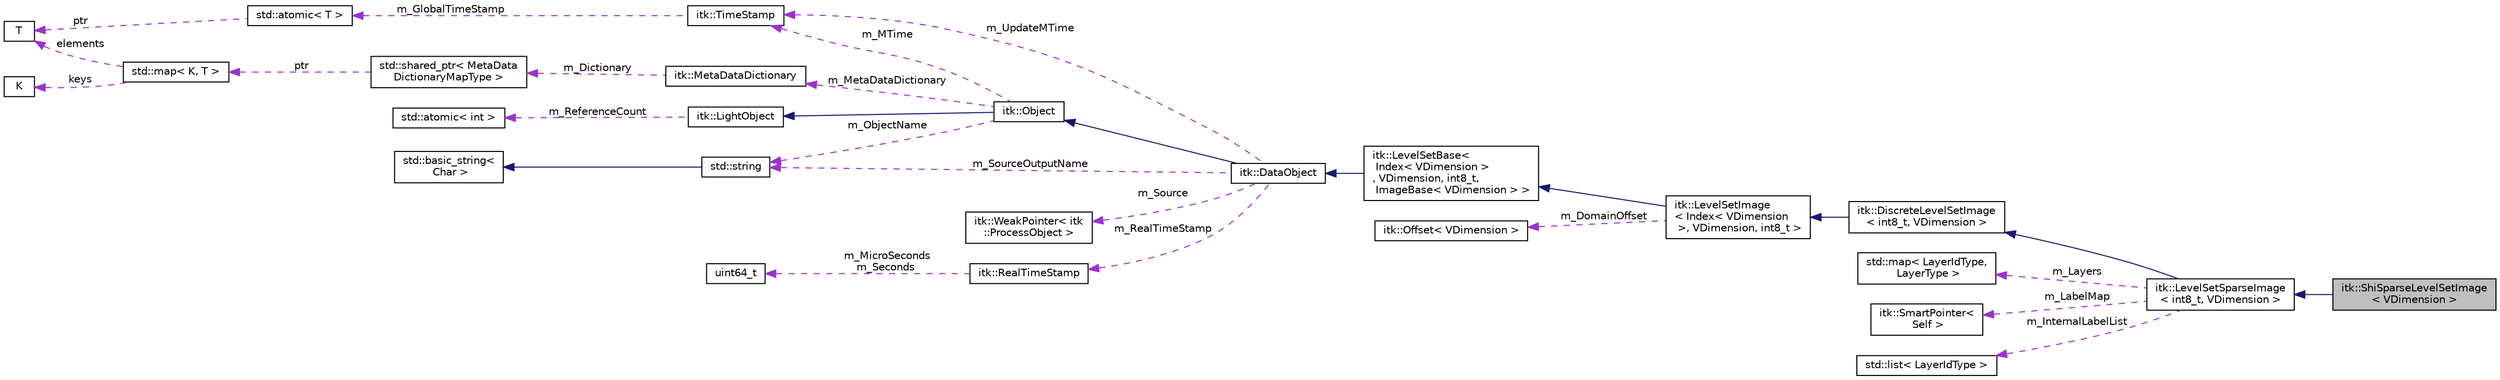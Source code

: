 digraph "itk::ShiSparseLevelSetImage&lt; VDimension &gt;"
{
 // LATEX_PDF_SIZE
  edge [fontname="Helvetica",fontsize="10",labelfontname="Helvetica",labelfontsize="10"];
  node [fontname="Helvetica",fontsize="10",shape=record];
  rankdir="LR";
  Node1 [label="itk::ShiSparseLevelSetImage\l\< VDimension \>",height=0.2,width=0.4,color="black", fillcolor="grey75", style="filled", fontcolor="black",tooltip="Derived class for the shi representation of level-set function."];
  Node2 -> Node1 [dir="back",color="midnightblue",fontsize="10",style="solid",fontname="Helvetica"];
  Node2 [label="itk::LevelSetSparseImage\l\< int8_t, VDimension \>",height=0.2,width=0.4,color="black", fillcolor="white", style="filled",URL="$classitk_1_1LevelSetSparseImage.html",tooltip=" "];
  Node3 -> Node2 [dir="back",color="midnightblue",fontsize="10",style="solid",fontname="Helvetica"];
  Node3 [label="itk::DiscreteLevelSetImage\l\< int8_t, VDimension \>",height=0.2,width=0.4,color="black", fillcolor="white", style="filled",URL="$classitk_1_1DiscreteLevelSetImage.html",tooltip=" "];
  Node4 -> Node3 [dir="back",color="midnightblue",fontsize="10",style="solid",fontname="Helvetica"];
  Node4 [label="itk::LevelSetImage\l\< Index\< VDimension\l \>, VDimension, int8_t \>",height=0.2,width=0.4,color="black", fillcolor="white", style="filled",URL="$classitk_1_1LevelSetImage.html",tooltip=" "];
  Node5 -> Node4 [dir="back",color="midnightblue",fontsize="10",style="solid",fontname="Helvetica"];
  Node5 [label="itk::LevelSetBase\<\l Index\< VDimension \>\l, VDimension, int8_t,\l ImageBase\< VDimension \> \>",height=0.2,width=0.4,color="black", fillcolor="white", style="filled",URL="$classitk_1_1LevelSetBase.html",tooltip=" "];
  Node6 -> Node5 [dir="back",color="midnightblue",fontsize="10",style="solid",fontname="Helvetica"];
  Node6 [label="itk::DataObject",height=0.2,width=0.4,color="black", fillcolor="white", style="filled",URL="$classitk_1_1DataObject.html",tooltip="Base class for all data objects in ITK."];
  Node7 -> Node6 [dir="back",color="midnightblue",fontsize="10",style="solid",fontname="Helvetica"];
  Node7 [label="itk::Object",height=0.2,width=0.4,color="black", fillcolor="white", style="filled",URL="$classitk_1_1Object.html",tooltip="Base class for most ITK classes."];
  Node8 -> Node7 [dir="back",color="midnightblue",fontsize="10",style="solid",fontname="Helvetica"];
  Node8 [label="itk::LightObject",height=0.2,width=0.4,color="black", fillcolor="white", style="filled",URL="$classitk_1_1LightObject.html",tooltip="Light weight base class for most itk classes."];
  Node9 -> Node8 [dir="back",color="darkorchid3",fontsize="10",style="dashed",label=" m_ReferenceCount" ,fontname="Helvetica"];
  Node9 [label="std::atomic\< int \>",height=0.2,width=0.4,color="black", fillcolor="white", style="filled",tooltip=" "];
  Node10 -> Node7 [dir="back",color="darkorchid3",fontsize="10",style="dashed",label=" m_MTime" ,fontname="Helvetica"];
  Node10 [label="itk::TimeStamp",height=0.2,width=0.4,color="black", fillcolor="white", style="filled",URL="$classitk_1_1TimeStamp.html",tooltip="Generate a unique, increasing time value."];
  Node11 -> Node10 [dir="back",color="darkorchid3",fontsize="10",style="dashed",label=" m_GlobalTimeStamp" ,fontname="Helvetica"];
  Node11 [label="std::atomic\< T \>",height=0.2,width=0.4,color="black", fillcolor="white", style="filled",tooltip=" "];
  Node12 -> Node11 [dir="back",color="darkorchid3",fontsize="10",style="dashed",label=" ptr" ,fontname="Helvetica"];
  Node12 [label="T",height=0.2,width=0.4,color="black", fillcolor="white", style="filled",tooltip=" "];
  Node13 -> Node7 [dir="back",color="darkorchid3",fontsize="10",style="dashed",label=" m_MetaDataDictionary" ,fontname="Helvetica"];
  Node13 [label="itk::MetaDataDictionary",height=0.2,width=0.4,color="black", fillcolor="white", style="filled",URL="$classitk_1_1MetaDataDictionary.html",tooltip="Provides a mechanism for storing a collection of arbitrary data types."];
  Node14 -> Node13 [dir="back",color="darkorchid3",fontsize="10",style="dashed",label=" m_Dictionary" ,fontname="Helvetica"];
  Node14 [label="std::shared_ptr\< MetaData\lDictionaryMapType \>",height=0.2,width=0.4,color="black", fillcolor="white", style="filled",tooltip=" "];
  Node15 -> Node14 [dir="back",color="darkorchid3",fontsize="10",style="dashed",label=" ptr" ,fontname="Helvetica"];
  Node15 [label="std::map\< K, T \>",height=0.2,width=0.4,color="black", fillcolor="white", style="filled",tooltip=" "];
  Node16 -> Node15 [dir="back",color="darkorchid3",fontsize="10",style="dashed",label=" keys" ,fontname="Helvetica"];
  Node16 [label="K",height=0.2,width=0.4,color="black", fillcolor="white", style="filled",tooltip=" "];
  Node12 -> Node15 [dir="back",color="darkorchid3",fontsize="10",style="dashed",label=" elements" ,fontname="Helvetica"];
  Node17 -> Node7 [dir="back",color="darkorchid3",fontsize="10",style="dashed",label=" m_ObjectName" ,fontname="Helvetica"];
  Node17 [label="std::string",height=0.2,width=0.4,color="black", fillcolor="white", style="filled",tooltip=" "];
  Node18 -> Node17 [dir="back",color="midnightblue",fontsize="10",style="solid",fontname="Helvetica"];
  Node18 [label="std::basic_string\<\l Char \>",height=0.2,width=0.4,color="black", fillcolor="white", style="filled",tooltip=" "];
  Node19 -> Node6 [dir="back",color="darkorchid3",fontsize="10",style="dashed",label=" m_Source" ,fontname="Helvetica"];
  Node19 [label="itk::WeakPointer\< itk\l::ProcessObject \>",height=0.2,width=0.4,color="black", fillcolor="white", style="filled",URL="$classitk_1_1WeakPointer.html",tooltip=" "];
  Node17 -> Node6 [dir="back",color="darkorchid3",fontsize="10",style="dashed",label=" m_SourceOutputName" ,fontname="Helvetica"];
  Node10 -> Node6 [dir="back",color="darkorchid3",fontsize="10",style="dashed",label=" m_UpdateMTime" ,fontname="Helvetica"];
  Node20 -> Node6 [dir="back",color="darkorchid3",fontsize="10",style="dashed",label=" m_RealTimeStamp" ,fontname="Helvetica"];
  Node20 [label="itk::RealTimeStamp",height=0.2,width=0.4,color="black", fillcolor="white", style="filled",URL="$classitk_1_1RealTimeStamp.html",tooltip="The RealTimeStamp is a data structure for representing time with high precision and a large dynamic r..."];
  Node21 -> Node20 [dir="back",color="darkorchid3",fontsize="10",style="dashed",label=" m_MicroSeconds\nm_Seconds" ,fontname="Helvetica"];
  Node21 [label="uint64_t",height=0.2,width=0.4,color="black", fillcolor="white", style="filled",tooltip=" "];
  Node22 -> Node4 [dir="back",color="darkorchid3",fontsize="10",style="dashed",label=" m_DomainOffset" ,fontname="Helvetica"];
  Node22 [label="itk::Offset\< VDimension \>",height=0.2,width=0.4,color="black", fillcolor="white", style="filled",URL="$structitk_1_1Offset.html",tooltip="Represent a n-dimensional offset between two n-dimensional indexes of n-dimensional image."];
  Node23 -> Node2 [dir="back",color="darkorchid3",fontsize="10",style="dashed",label=" m_Layers" ,fontname="Helvetica"];
  Node23 [label="std::map\< LayerIdType,\l LayerType \>",height=0.2,width=0.4,color="black", fillcolor="white", style="filled",tooltip=" "];
  Node24 -> Node2 [dir="back",color="darkorchid3",fontsize="10",style="dashed",label=" m_LabelMap" ,fontname="Helvetica"];
  Node24 [label="itk::SmartPointer\<\l Self \>",height=0.2,width=0.4,color="black", fillcolor="white", style="filled",URL="$classitk_1_1SmartPointer.html",tooltip=" "];
  Node25 -> Node2 [dir="back",color="darkorchid3",fontsize="10",style="dashed",label=" m_InternalLabelList" ,fontname="Helvetica"];
  Node25 [label="std::list\< LayerIdType \>",height=0.2,width=0.4,color="black", fillcolor="white", style="filled",tooltip=" "];
}
